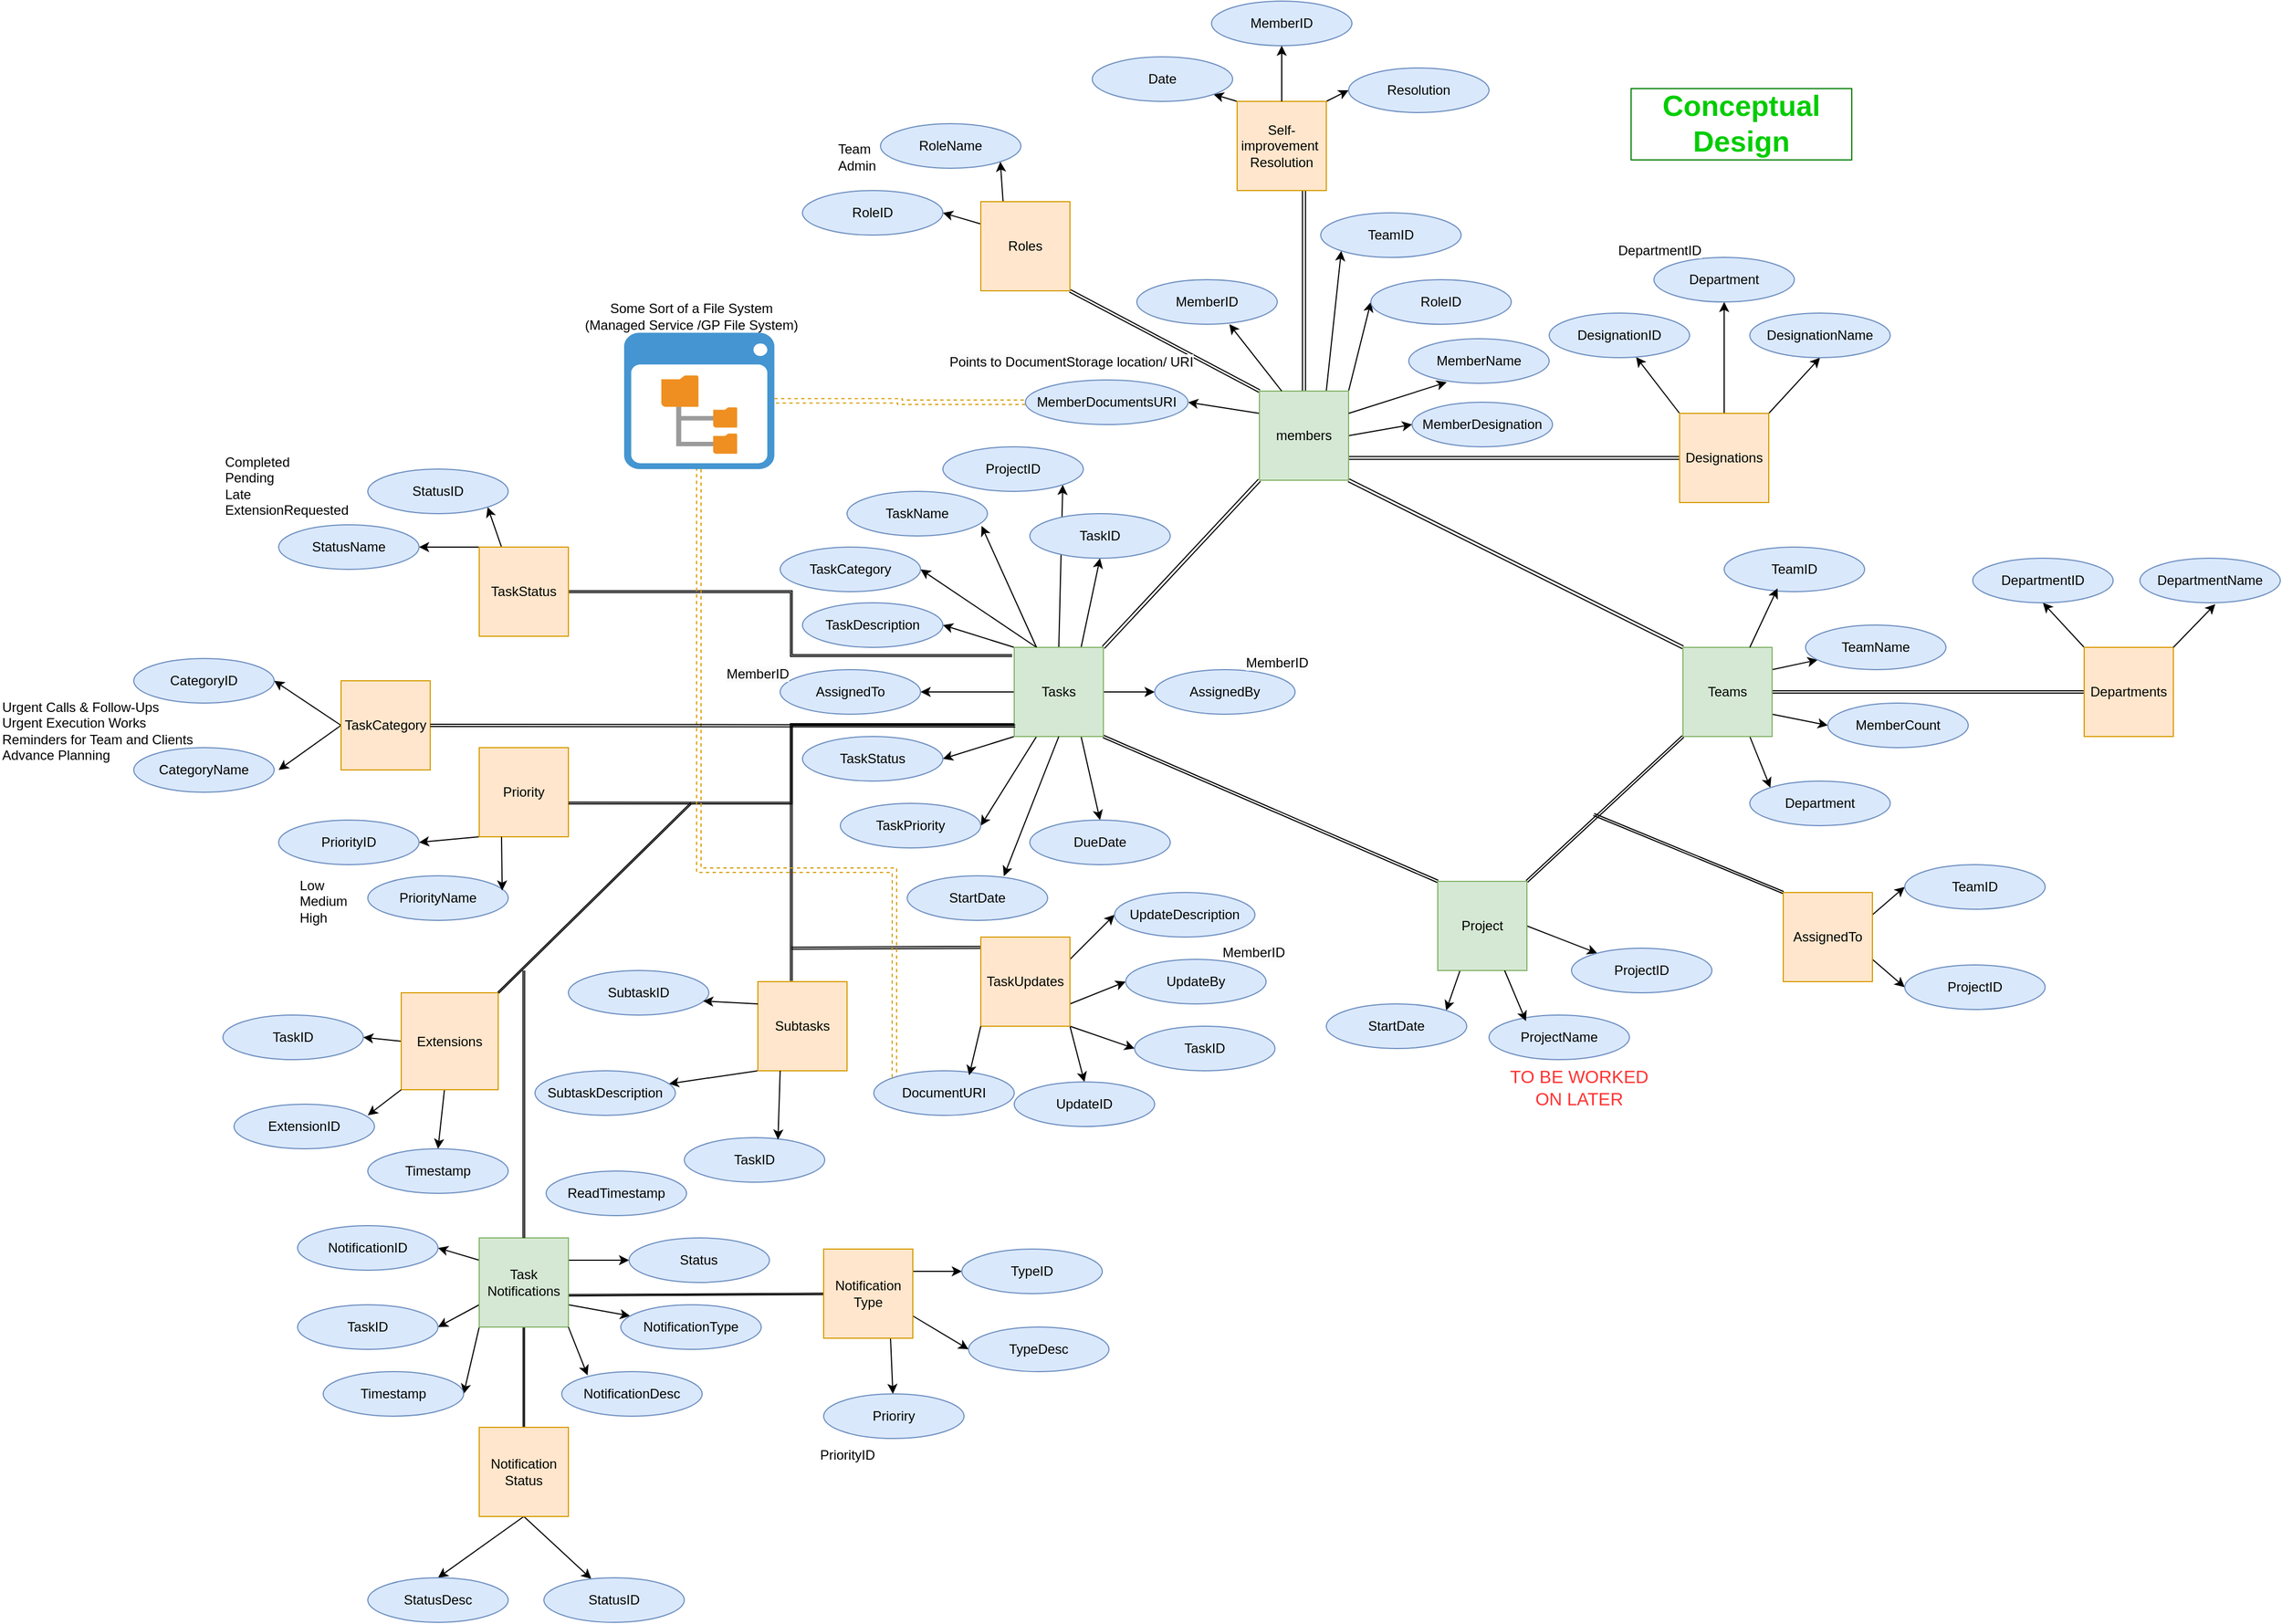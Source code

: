 <mxfile version="24.7.6">
  <diagram name="Page-1" id="o0lK1oO0jUhWUyYiTEdb">
    <mxGraphModel dx="2072" dy="804" grid="1" gridSize="10" guides="1" tooltips="1" connect="1" arrows="1" fold="1" page="1" pageScale="1" pageWidth="827" pageHeight="1169" math="0" shadow="0">
      <root>
        <mxCell id="0" />
        <mxCell id="1" parent="0" />
        <mxCell id="Op0vcqs114MaEeQkp1IP-7" style="rounded=0;orthogonalLoop=1;jettySize=auto;html=1;exitX=0;exitY=0.25;exitDx=0;exitDy=0;entryX=1;entryY=0.5;entryDx=0;entryDy=0;" edge="1" parent="1" source="Op0vcqs114MaEeQkp1IP-1" target="Op0vcqs114MaEeQkp1IP-5">
          <mxGeometry relative="1" as="geometry" />
        </mxCell>
        <mxCell id="Op0vcqs114MaEeQkp1IP-8" style="rounded=0;orthogonalLoop=1;jettySize=auto;html=1;exitX=1;exitY=0.5;exitDx=0;exitDy=0;entryX=0;entryY=0.5;entryDx=0;entryDy=0;" edge="1" parent="1" source="Op0vcqs114MaEeQkp1IP-1" target="Op0vcqs114MaEeQkp1IP-4">
          <mxGeometry relative="1" as="geometry" />
        </mxCell>
        <mxCell id="Op0vcqs114MaEeQkp1IP-16" style="rounded=0;orthogonalLoop=1;jettySize=auto;html=1;exitX=1;exitY=0.75;exitDx=0;exitDy=0;entryX=0;entryY=0.5;entryDx=0;entryDy=0;shape=link;strokeColor=default;width=2.381;edgeStyle=orthogonalEdgeStyle;" edge="1" parent="1" source="Op0vcqs114MaEeQkp1IP-1" target="Op0vcqs114MaEeQkp1IP-11">
          <mxGeometry relative="1" as="geometry">
            <Array as="points" />
          </mxGeometry>
        </mxCell>
        <mxCell id="Op0vcqs114MaEeQkp1IP-21" style="rounded=0;orthogonalLoop=1;jettySize=auto;html=1;exitX=0;exitY=1;exitDx=0;exitDy=0;entryX=1;entryY=0;entryDx=0;entryDy=0;shape=link;width=-2.727;" edge="1" parent="1" source="Op0vcqs114MaEeQkp1IP-1" target="Op0vcqs114MaEeQkp1IP-19">
          <mxGeometry relative="1" as="geometry" />
        </mxCell>
        <mxCell id="Op0vcqs114MaEeQkp1IP-94" style="edgeStyle=orthogonalEdgeStyle;rounded=0;orthogonalLoop=1;jettySize=auto;html=1;exitX=0.5;exitY=0;exitDx=0;exitDy=0;entryX=0.75;entryY=1;entryDx=0;entryDy=0;shape=link;width=2.727;" edge="1" parent="1" source="Op0vcqs114MaEeQkp1IP-1" target="Op0vcqs114MaEeQkp1IP-90">
          <mxGeometry relative="1" as="geometry">
            <Array as="points">
              <mxPoint x="540" y="240" />
            </Array>
          </mxGeometry>
        </mxCell>
        <mxCell id="Op0vcqs114MaEeQkp1IP-129" style="rounded=0;orthogonalLoop=1;jettySize=auto;html=1;exitX=0.75;exitY=0;exitDx=0;exitDy=0;entryX=0;entryY=1;entryDx=0;entryDy=0;" edge="1" parent="1" source="Op0vcqs114MaEeQkp1IP-1" target="Op0vcqs114MaEeQkp1IP-128">
          <mxGeometry relative="1" as="geometry" />
        </mxCell>
        <mxCell id="Op0vcqs114MaEeQkp1IP-138" style="rounded=0;orthogonalLoop=1;jettySize=auto;html=1;exitX=1;exitY=1;exitDx=0;exitDy=0;entryX=0;entryY=0;entryDx=0;entryDy=0;shape=link;width=-2.727;" edge="1" parent="1" source="Op0vcqs114MaEeQkp1IP-1" target="Op0vcqs114MaEeQkp1IP-110">
          <mxGeometry relative="1" as="geometry" />
        </mxCell>
        <mxCell id="Op0vcqs114MaEeQkp1IP-185" style="rounded=0;orthogonalLoop=1;jettySize=auto;html=1;exitX=0;exitY=0;exitDx=0;exitDy=0;entryX=1;entryY=1;entryDx=0;entryDy=0;shape=link;width=2.381;" edge="1" parent="1" source="Op0vcqs114MaEeQkp1IP-1" target="Op0vcqs114MaEeQkp1IP-184">
          <mxGeometry relative="1" as="geometry" />
        </mxCell>
        <mxCell id="Op0vcqs114MaEeQkp1IP-191" style="rounded=0;orthogonalLoop=1;jettySize=auto;html=1;exitX=1;exitY=0;exitDx=0;exitDy=0;entryX=0;entryY=0.5;entryDx=0;entryDy=0;" edge="1" parent="1" source="Op0vcqs114MaEeQkp1IP-1" target="Op0vcqs114MaEeQkp1IP-190">
          <mxGeometry relative="1" as="geometry" />
        </mxCell>
        <mxCell id="Op0vcqs114MaEeQkp1IP-1" value="members" style="whiteSpace=wrap;html=1;aspect=fixed;fillColor=#d5e8d4;strokeColor=#82b366;" vertex="1" parent="1">
          <mxGeometry x="500" y="420" width="80" height="80" as="geometry" />
        </mxCell>
        <mxCell id="Op0vcqs114MaEeQkp1IP-2" value="MemberID" style="ellipse;whiteSpace=wrap;html=1;fillColor=#dae8fc;strokeColor=#6c8ebf;" vertex="1" parent="1">
          <mxGeometry x="390" y="320" width="126" height="40" as="geometry" />
        </mxCell>
        <mxCell id="Op0vcqs114MaEeQkp1IP-3" value="MemberName" style="ellipse;whiteSpace=wrap;html=1;fillColor=#dae8fc;strokeColor=#6c8ebf;" vertex="1" parent="1">
          <mxGeometry x="634" y="373" width="126" height="40" as="geometry" />
        </mxCell>
        <mxCell id="Op0vcqs114MaEeQkp1IP-4" value="MemberDesignation" style="ellipse;whiteSpace=wrap;html=1;fillColor=#dae8fc;strokeColor=#6c8ebf;" vertex="1" parent="1">
          <mxGeometry x="637" y="430" width="126" height="40" as="geometry" />
        </mxCell>
        <mxCell id="Op0vcqs114MaEeQkp1IP-58" style="edgeStyle=orthogonalEdgeStyle;rounded=0;orthogonalLoop=1;jettySize=auto;html=1;exitX=0;exitY=0.5;exitDx=0;exitDy=0;dashed=1;shape=link;fillColor=#ffe6cc;strokeColor=#d79b00;" edge="1" parent="1" source="Op0vcqs114MaEeQkp1IP-5" target="Op0vcqs114MaEeQkp1IP-56">
          <mxGeometry relative="1" as="geometry" />
        </mxCell>
        <mxCell id="Op0vcqs114MaEeQkp1IP-6" style="rounded=0;orthogonalLoop=1;jettySize=auto;html=1;exitX=0.25;exitY=0;exitDx=0;exitDy=0;entryX=0.659;entryY=1;entryDx=0;entryDy=0;entryPerimeter=0;" edge="1" parent="1" source="Op0vcqs114MaEeQkp1IP-1" target="Op0vcqs114MaEeQkp1IP-2">
          <mxGeometry relative="1" as="geometry" />
        </mxCell>
        <mxCell id="Op0vcqs114MaEeQkp1IP-10" style="rounded=0;orthogonalLoop=1;jettySize=auto;html=1;entryX=0.27;entryY=0.975;entryDx=0;entryDy=0;entryPerimeter=0;exitX=1;exitY=0.25;exitDx=0;exitDy=0;" edge="1" parent="1" source="Op0vcqs114MaEeQkp1IP-1" target="Op0vcqs114MaEeQkp1IP-3">
          <mxGeometry relative="1" as="geometry">
            <mxPoint x="580" y="420" as="sourcePoint" />
          </mxGeometry>
        </mxCell>
        <mxCell id="Op0vcqs114MaEeQkp1IP-14" style="rounded=0;orthogonalLoop=1;jettySize=auto;html=1;exitX=0;exitY=0;exitDx=0;exitDy=0;" edge="1" parent="1" source="Op0vcqs114MaEeQkp1IP-11" target="Op0vcqs114MaEeQkp1IP-12">
          <mxGeometry relative="1" as="geometry" />
        </mxCell>
        <mxCell id="Op0vcqs114MaEeQkp1IP-15" style="rounded=0;orthogonalLoop=1;jettySize=auto;html=1;exitX=1;exitY=0;exitDx=0;exitDy=0;entryX=0.5;entryY=1;entryDx=0;entryDy=0;" edge="1" parent="1" source="Op0vcqs114MaEeQkp1IP-11" target="Op0vcqs114MaEeQkp1IP-13">
          <mxGeometry relative="1" as="geometry" />
        </mxCell>
        <mxCell id="Op0vcqs114MaEeQkp1IP-171" style="edgeStyle=orthogonalEdgeStyle;rounded=0;orthogonalLoop=1;jettySize=auto;html=1;exitX=0.5;exitY=0;exitDx=0;exitDy=0;entryX=0.5;entryY=1;entryDx=0;entryDy=0;" edge="1" parent="1" source="Op0vcqs114MaEeQkp1IP-11" target="Op0vcqs114MaEeQkp1IP-172">
          <mxGeometry relative="1" as="geometry">
            <mxPoint x="917" y="340" as="targetPoint" />
          </mxGeometry>
        </mxCell>
        <mxCell id="Op0vcqs114MaEeQkp1IP-11" value="Designations" style="whiteSpace=wrap;html=1;aspect=fixed;fillColor=#ffe6cc;strokeColor=#d79b00;" vertex="1" parent="1">
          <mxGeometry x="877" y="440" width="80" height="80" as="geometry" />
        </mxCell>
        <mxCell id="Op0vcqs114MaEeQkp1IP-12" value="DesignationID" style="ellipse;whiteSpace=wrap;html=1;fillColor=#dae8fc;strokeColor=#6c8ebf;" vertex="1" parent="1">
          <mxGeometry x="760" y="350" width="126" height="40" as="geometry" />
        </mxCell>
        <mxCell id="Op0vcqs114MaEeQkp1IP-13" value="DesignationName" style="ellipse;whiteSpace=wrap;html=1;fillColor=#dae8fc;strokeColor=#6c8ebf;" vertex="1" parent="1">
          <mxGeometry x="940" y="350" width="126" height="40" as="geometry" />
        </mxCell>
        <mxCell id="Op0vcqs114MaEeQkp1IP-44" style="edgeStyle=orthogonalEdgeStyle;rounded=0;orthogonalLoop=1;jettySize=auto;html=1;exitX=-0.023;exitY=0.092;exitDx=0;exitDy=0;entryX=1;entryY=0.5;entryDx=0;entryDy=0;shape=link;width=-1.429;exitPerimeter=0;" edge="1" parent="1" source="Op0vcqs114MaEeQkp1IP-19" target="Op0vcqs114MaEeQkp1IP-31">
          <mxGeometry relative="1" as="geometry" />
        </mxCell>
        <mxCell id="Op0vcqs114MaEeQkp1IP-46" style="rounded=0;orthogonalLoop=1;jettySize=auto;html=1;exitX=0.75;exitY=0;exitDx=0;exitDy=0;entryX=0.5;entryY=1;entryDx=0;entryDy=0;" edge="1" parent="1" source="Op0vcqs114MaEeQkp1IP-19" target="Op0vcqs114MaEeQkp1IP-29">
          <mxGeometry relative="1" as="geometry" />
        </mxCell>
        <mxCell id="Op0vcqs114MaEeQkp1IP-48" style="rounded=0;orthogonalLoop=1;jettySize=auto;html=1;exitX=0;exitY=0;exitDx=0;exitDy=0;entryX=1;entryY=0.5;entryDx=0;entryDy=0;" edge="1" parent="1" source="Op0vcqs114MaEeQkp1IP-19" target="Op0vcqs114MaEeQkp1IP-23">
          <mxGeometry relative="1" as="geometry" />
        </mxCell>
        <mxCell id="Op0vcqs114MaEeQkp1IP-49" style="rounded=0;orthogonalLoop=1;jettySize=auto;html=1;exitX=0;exitY=0.5;exitDx=0;exitDy=0;entryX=1;entryY=0.5;entryDx=0;entryDy=0;" edge="1" parent="1" source="Op0vcqs114MaEeQkp1IP-19" target="Op0vcqs114MaEeQkp1IP-26">
          <mxGeometry relative="1" as="geometry" />
        </mxCell>
        <mxCell id="Op0vcqs114MaEeQkp1IP-50" style="rounded=0;orthogonalLoop=1;jettySize=auto;html=1;exitX=0;exitY=1;exitDx=0;exitDy=0;entryX=1;entryY=0.5;entryDx=0;entryDy=0;" edge="1" parent="1" source="Op0vcqs114MaEeQkp1IP-19" target="Op0vcqs114MaEeQkp1IP-22">
          <mxGeometry relative="1" as="geometry" />
        </mxCell>
        <mxCell id="Op0vcqs114MaEeQkp1IP-51" style="rounded=0;orthogonalLoop=1;jettySize=auto;html=1;exitX=0.25;exitY=1;exitDx=0;exitDy=0;entryX=1;entryY=0.5;entryDx=0;entryDy=0;" edge="1" parent="1" source="Op0vcqs114MaEeQkp1IP-19" target="Op0vcqs114MaEeQkp1IP-24">
          <mxGeometry relative="1" as="geometry" />
        </mxCell>
        <mxCell id="Op0vcqs114MaEeQkp1IP-53" style="rounded=0;orthogonalLoop=1;jettySize=auto;html=1;exitX=0.75;exitY=1;exitDx=0;exitDy=0;entryX=0.5;entryY=0;entryDx=0;entryDy=0;" edge="1" parent="1" source="Op0vcqs114MaEeQkp1IP-19" target="Op0vcqs114MaEeQkp1IP-28">
          <mxGeometry relative="1" as="geometry" />
        </mxCell>
        <mxCell id="Op0vcqs114MaEeQkp1IP-55" style="rounded=0;orthogonalLoop=1;jettySize=auto;html=1;exitX=0.5;exitY=0;exitDx=0;exitDy=0;entryX=1;entryY=1;entryDx=0;entryDy=0;" edge="1" parent="1" source="Op0vcqs114MaEeQkp1IP-19" target="Op0vcqs114MaEeQkp1IP-54">
          <mxGeometry relative="1" as="geometry" />
        </mxCell>
        <mxCell id="Op0vcqs114MaEeQkp1IP-64" style="edgeStyle=orthogonalEdgeStyle;rounded=0;orthogonalLoop=1;jettySize=auto;html=1;exitX=-0.005;exitY=0.868;exitDx=0;exitDy=0;shape=link;width=-1.489;exitPerimeter=0;entryX=0.373;entryY=-0.007;entryDx=0;entryDy=0;entryPerimeter=0;" edge="1" parent="1" source="Op0vcqs114MaEeQkp1IP-19" target="Op0vcqs114MaEeQkp1IP-59">
          <mxGeometry relative="1" as="geometry">
            <Array as="points">
              <mxPoint x="80" y="719" />
              <mxPoint x="80" y="949" />
            </Array>
          </mxGeometry>
        </mxCell>
        <mxCell id="Op0vcqs114MaEeQkp1IP-116" style="rounded=0;orthogonalLoop=1;jettySize=auto;html=1;exitX=1;exitY=1;exitDx=0;exitDy=0;entryX=0;entryY=0;entryDx=0;entryDy=0;shape=link;width=-2.143;" edge="1" parent="1" source="Op0vcqs114MaEeQkp1IP-19" target="Op0vcqs114MaEeQkp1IP-115">
          <mxGeometry relative="1" as="geometry" />
        </mxCell>
        <mxCell id="Op0vcqs114MaEeQkp1IP-143" style="rounded=0;orthogonalLoop=1;jettySize=auto;html=1;exitX=1;exitY=0.5;exitDx=0;exitDy=0;entryX=0;entryY=0.5;entryDx=0;entryDy=0;" edge="1" parent="1" source="Op0vcqs114MaEeQkp1IP-19" target="Op0vcqs114MaEeQkp1IP-141">
          <mxGeometry relative="1" as="geometry" />
        </mxCell>
        <mxCell id="Op0vcqs114MaEeQkp1IP-180" style="rounded=0;orthogonalLoop=1;jettySize=auto;html=1;exitX=0.25;exitY=0;exitDx=0;exitDy=0;entryX=1;entryY=0.5;entryDx=0;entryDy=0;" edge="1" parent="1" source="Op0vcqs114MaEeQkp1IP-19" target="Op0vcqs114MaEeQkp1IP-160">
          <mxGeometry relative="1" as="geometry" />
        </mxCell>
        <mxCell id="Op0vcqs114MaEeQkp1IP-19" value="Tasks" style="whiteSpace=wrap;html=1;aspect=fixed;fillColor=#d5e8d4;strokeColor=#82b366;" vertex="1" parent="1">
          <mxGeometry x="280" y="650" width="80" height="80" as="geometry" />
        </mxCell>
        <mxCell id="Op0vcqs114MaEeQkp1IP-20" value="TaskName" style="ellipse;whiteSpace=wrap;html=1;fillColor=#dae8fc;strokeColor=#6c8ebf;" vertex="1" parent="1">
          <mxGeometry x="130" y="510" width="126" height="40" as="geometry" />
        </mxCell>
        <mxCell id="Op0vcqs114MaEeQkp1IP-22" value="TaskStatus" style="ellipse;whiteSpace=wrap;html=1;fillColor=#dae8fc;strokeColor=#6c8ebf;" vertex="1" parent="1">
          <mxGeometry x="90" y="730" width="126" height="40" as="geometry" />
        </mxCell>
        <mxCell id="Op0vcqs114MaEeQkp1IP-23" value="TaskDescription" style="ellipse;whiteSpace=wrap;html=1;fillColor=#dae8fc;strokeColor=#6c8ebf;" vertex="1" parent="1">
          <mxGeometry x="90" y="610" width="126" height="40" as="geometry" />
        </mxCell>
        <mxCell id="Op0vcqs114MaEeQkp1IP-24" value="TaskPriority" style="ellipse;whiteSpace=wrap;html=1;fillColor=#dae8fc;strokeColor=#6c8ebf;" vertex="1" parent="1">
          <mxGeometry x="124" y="790" width="126" height="40" as="geometry" />
        </mxCell>
        <mxCell id="Op0vcqs114MaEeQkp1IP-27" value="StartDate" style="ellipse;whiteSpace=wrap;html=1;fillColor=#dae8fc;strokeColor=#6c8ebf;" vertex="1" parent="1">
          <mxGeometry x="184" y="855" width="126" height="40" as="geometry" />
        </mxCell>
        <mxCell id="Op0vcqs114MaEeQkp1IP-28" value="DueDate" style="ellipse;whiteSpace=wrap;html=1;fillColor=#dae8fc;strokeColor=#6c8ebf;" vertex="1" parent="1">
          <mxGeometry x="294" y="805" width="126" height="40" as="geometry" />
        </mxCell>
        <mxCell id="Op0vcqs114MaEeQkp1IP-29" value="TaskID" style="ellipse;whiteSpace=wrap;html=1;fillColor=#dae8fc;strokeColor=#6c8ebf;" vertex="1" parent="1">
          <mxGeometry x="294" y="530" width="126" height="40" as="geometry" />
        </mxCell>
        <mxCell id="Op0vcqs114MaEeQkp1IP-40" style="rounded=0;orthogonalLoop=1;jettySize=auto;html=1;exitX=0.25;exitY=0;exitDx=0;exitDy=0;entryX=1;entryY=1;entryDx=0;entryDy=0;" edge="1" parent="1" source="Op0vcqs114MaEeQkp1IP-31" target="Op0vcqs114MaEeQkp1IP-35">
          <mxGeometry relative="1" as="geometry" />
        </mxCell>
        <mxCell id="Op0vcqs114MaEeQkp1IP-41" style="rounded=0;orthogonalLoop=1;jettySize=auto;html=1;exitX=0;exitY=0;exitDx=0;exitDy=0;" edge="1" parent="1" source="Op0vcqs114MaEeQkp1IP-31" target="Op0vcqs114MaEeQkp1IP-34">
          <mxGeometry relative="1" as="geometry" />
        </mxCell>
        <mxCell id="Op0vcqs114MaEeQkp1IP-31" value="TaskStatus" style="whiteSpace=wrap;html=1;aspect=fixed;fillColor=#ffe6cc;strokeColor=#d79b00;" vertex="1" parent="1">
          <mxGeometry x="-200" y="560" width="80" height="80" as="geometry" />
        </mxCell>
        <mxCell id="Op0vcqs114MaEeQkp1IP-42" style="rounded=0;orthogonalLoop=1;jettySize=auto;html=1;exitX=0;exitY=1;exitDx=0;exitDy=0;entryX=1;entryY=0.5;entryDx=0;entryDy=0;" edge="1" parent="1" source="Op0vcqs114MaEeQkp1IP-32" target="Op0vcqs114MaEeQkp1IP-38">
          <mxGeometry relative="1" as="geometry" />
        </mxCell>
        <mxCell id="Op0vcqs114MaEeQkp1IP-32" value="Priority" style="whiteSpace=wrap;html=1;aspect=fixed;fillColor=#ffe6cc;strokeColor=#d79b00;" vertex="1" parent="1">
          <mxGeometry x="-200" y="740" width="80" height="80" as="geometry" />
        </mxCell>
        <mxCell id="Op0vcqs114MaEeQkp1IP-34" value="StatusName" style="ellipse;whiteSpace=wrap;html=1;fillColor=#dae8fc;strokeColor=#6c8ebf;" vertex="1" parent="1">
          <mxGeometry x="-380" y="540" width="126" height="40" as="geometry" />
        </mxCell>
        <mxCell id="Op0vcqs114MaEeQkp1IP-35" value="StatusID" style="ellipse;whiteSpace=wrap;html=1;fillColor=#dae8fc;strokeColor=#6c8ebf;" vertex="1" parent="1">
          <mxGeometry x="-300" y="490" width="126" height="40" as="geometry" />
        </mxCell>
        <mxCell id="Op0vcqs114MaEeQkp1IP-38" value="PriorityID" style="ellipse;whiteSpace=wrap;html=1;fillColor=#dae8fc;strokeColor=#6c8ebf;" vertex="1" parent="1">
          <mxGeometry x="-380" y="805" width="126" height="40" as="geometry" />
        </mxCell>
        <mxCell id="Op0vcqs114MaEeQkp1IP-39" value="PriorityName" style="ellipse;whiteSpace=wrap;html=1;fillColor=#dae8fc;strokeColor=#6c8ebf;" vertex="1" parent="1">
          <mxGeometry x="-300" y="855" width="126" height="40" as="geometry" />
        </mxCell>
        <mxCell id="Op0vcqs114MaEeQkp1IP-43" style="rounded=0;orthogonalLoop=1;jettySize=auto;html=1;exitX=0.25;exitY=1;exitDx=0;exitDy=0;entryX=0.957;entryY=0.331;entryDx=0;entryDy=0;entryPerimeter=0;" edge="1" parent="1" source="Op0vcqs114MaEeQkp1IP-32" target="Op0vcqs114MaEeQkp1IP-39">
          <mxGeometry relative="1" as="geometry" />
        </mxCell>
        <mxCell id="Op0vcqs114MaEeQkp1IP-45" style="edgeStyle=orthogonalEdgeStyle;rounded=0;orthogonalLoop=1;jettySize=auto;html=1;exitX=0.001;exitY=0.866;exitDx=0;exitDy=0;entryX=1.001;entryY=0.622;entryDx=0;entryDy=0;entryPerimeter=0;shape=link;width=-1.429;exitPerimeter=0;" edge="1" parent="1" source="Op0vcqs114MaEeQkp1IP-19" target="Op0vcqs114MaEeQkp1IP-32">
          <mxGeometry relative="1" as="geometry" />
        </mxCell>
        <mxCell id="Op0vcqs114MaEeQkp1IP-47" style="rounded=0;orthogonalLoop=1;jettySize=auto;html=1;exitX=0.25;exitY=0;exitDx=0;exitDy=0;entryX=0.958;entryY=0.775;entryDx=0;entryDy=0;entryPerimeter=0;" edge="1" parent="1" source="Op0vcqs114MaEeQkp1IP-19" target="Op0vcqs114MaEeQkp1IP-20">
          <mxGeometry relative="1" as="geometry" />
        </mxCell>
        <mxCell id="Op0vcqs114MaEeQkp1IP-52" style="rounded=0;orthogonalLoop=1;jettySize=auto;html=1;exitX=0.5;exitY=1;exitDx=0;exitDy=0;entryX=0.688;entryY=0.008;entryDx=0;entryDy=0;entryPerimeter=0;" edge="1" parent="1" source="Op0vcqs114MaEeQkp1IP-19" target="Op0vcqs114MaEeQkp1IP-27">
          <mxGeometry relative="1" as="geometry" />
        </mxCell>
        <mxCell id="Op0vcqs114MaEeQkp1IP-54" value="ProjectID" style="ellipse;whiteSpace=wrap;html=1;fillColor=#dae8fc;strokeColor=#6c8ebf;" vertex="1" parent="1">
          <mxGeometry x="216" y="470" width="126" height="40" as="geometry" />
        </mxCell>
        <mxCell id="Op0vcqs114MaEeQkp1IP-56" value="" style="shadow=0;dashed=0;html=1;strokeColor=none;fillColor=#4495D1;labelPosition=center;verticalLabelPosition=bottom;verticalAlign=top;align=center;outlineConnect=0;shape=mxgraph.veeam.2d.file_system_browser;" vertex="1" parent="1">
          <mxGeometry x="-70" y="367.6" width="134.8" height="122.4" as="geometry" />
        </mxCell>
        <mxCell id="Op0vcqs114MaEeQkp1IP-67" style="rounded=0;orthogonalLoop=1;jettySize=auto;html=1;exitX=0;exitY=1;exitDx=0;exitDy=0;" edge="1" parent="1" source="Op0vcqs114MaEeQkp1IP-59" target="Op0vcqs114MaEeQkp1IP-61">
          <mxGeometry relative="1" as="geometry" />
        </mxCell>
        <mxCell id="Op0vcqs114MaEeQkp1IP-59" value="Subtasks" style="whiteSpace=wrap;html=1;aspect=fixed;fillColor=#ffe6cc;strokeColor=#d79b00;" vertex="1" parent="1">
          <mxGeometry x="50.0" y="950" width="80" height="80" as="geometry" />
        </mxCell>
        <mxCell id="Op0vcqs114MaEeQkp1IP-60" value="SubtaskID" style="ellipse;whiteSpace=wrap;html=1;fillColor=#dae8fc;strokeColor=#6c8ebf;" vertex="1" parent="1">
          <mxGeometry x="-120" y="940" width="126" height="40" as="geometry" />
        </mxCell>
        <mxCell id="Op0vcqs114MaEeQkp1IP-61" value="SubtaskDescription" style="ellipse;whiteSpace=wrap;html=1;fillColor=#dae8fc;strokeColor=#6c8ebf;" vertex="1" parent="1">
          <mxGeometry x="-150" y="1030" width="126" height="40" as="geometry" />
        </mxCell>
        <mxCell id="Op0vcqs114MaEeQkp1IP-62" value="TaskID" style="ellipse;whiteSpace=wrap;html=1;fillColor=#dae8fc;strokeColor=#6c8ebf;" vertex="1" parent="1">
          <mxGeometry x="-16.0" y="1090" width="126" height="40" as="geometry" />
        </mxCell>
        <mxCell id="Op0vcqs114MaEeQkp1IP-65" style="rounded=0;orthogonalLoop=1;jettySize=auto;html=1;exitX=0;exitY=0.25;exitDx=0;exitDy=0;entryX=0.96;entryY=0.686;entryDx=0;entryDy=0;entryPerimeter=0;" edge="1" parent="1" source="Op0vcqs114MaEeQkp1IP-59" target="Op0vcqs114MaEeQkp1IP-60">
          <mxGeometry relative="1" as="geometry" />
        </mxCell>
        <mxCell id="Op0vcqs114MaEeQkp1IP-68" style="rounded=0;orthogonalLoop=1;jettySize=auto;html=1;exitX=0.25;exitY=1;exitDx=0;exitDy=0;entryX=0.667;entryY=0.043;entryDx=0;entryDy=0;entryPerimeter=0;" edge="1" parent="1" source="Op0vcqs114MaEeQkp1IP-59" target="Op0vcqs114MaEeQkp1IP-62">
          <mxGeometry relative="1" as="geometry" />
        </mxCell>
        <mxCell id="Op0vcqs114MaEeQkp1IP-81" style="rounded=0;orthogonalLoop=1;jettySize=auto;html=1;exitX=1;exitY=0.25;exitDx=0;exitDy=0;entryX=0;entryY=0.5;entryDx=0;entryDy=0;" edge="1" parent="1" source="Op0vcqs114MaEeQkp1IP-70" target="Op0vcqs114MaEeQkp1IP-76">
          <mxGeometry relative="1" as="geometry" />
        </mxCell>
        <mxCell id="Op0vcqs114MaEeQkp1IP-82" style="rounded=0;orthogonalLoop=1;jettySize=auto;html=1;exitX=1;exitY=0.75;exitDx=0;exitDy=0;entryX=0;entryY=0.5;entryDx=0;entryDy=0;" edge="1" parent="1" source="Op0vcqs114MaEeQkp1IP-70" target="Op0vcqs114MaEeQkp1IP-71">
          <mxGeometry relative="1" as="geometry" />
        </mxCell>
        <mxCell id="Op0vcqs114MaEeQkp1IP-83" style="rounded=0;orthogonalLoop=1;jettySize=auto;html=1;exitX=1;exitY=1;exitDx=0;exitDy=0;entryX=0;entryY=0.5;entryDx=0;entryDy=0;" edge="1" parent="1" source="Op0vcqs114MaEeQkp1IP-70" target="Op0vcqs114MaEeQkp1IP-75">
          <mxGeometry relative="1" as="geometry" />
        </mxCell>
        <mxCell id="Op0vcqs114MaEeQkp1IP-84" style="rounded=0;orthogonalLoop=1;jettySize=auto;html=1;exitX=1;exitY=1;exitDx=0;exitDy=0;entryX=0.5;entryY=0;entryDx=0;entryDy=0;" edge="1" parent="1" source="Op0vcqs114MaEeQkp1IP-70" target="Op0vcqs114MaEeQkp1IP-72">
          <mxGeometry relative="1" as="geometry" />
        </mxCell>
        <mxCell id="Op0vcqs114MaEeQkp1IP-70" value="TaskUpdates" style="whiteSpace=wrap;html=1;aspect=fixed;fillColor=#ffe6cc;strokeColor=#d79b00;" vertex="1" parent="1">
          <mxGeometry x="250.0" y="910" width="80" height="80" as="geometry" />
        </mxCell>
        <mxCell id="Op0vcqs114MaEeQkp1IP-72" value="UpdateID" style="ellipse;whiteSpace=wrap;html=1;fillColor=#dae8fc;strokeColor=#6c8ebf;" vertex="1" parent="1">
          <mxGeometry x="280" y="1040" width="126" height="40" as="geometry" />
        </mxCell>
        <mxCell id="Op0vcqs114MaEeQkp1IP-75" value="TaskID" style="ellipse;whiteSpace=wrap;html=1;fillColor=#dae8fc;strokeColor=#6c8ebf;" vertex="1" parent="1">
          <mxGeometry x="388" y="990" width="126" height="40" as="geometry" />
        </mxCell>
        <mxCell id="Op0vcqs114MaEeQkp1IP-76" value="UpdateDescription" style="ellipse;whiteSpace=wrap;html=1;fillColor=#dae8fc;strokeColor=#6c8ebf;" vertex="1" parent="1">
          <mxGeometry x="370" y="870" width="126" height="40" as="geometry" />
        </mxCell>
        <mxCell id="Op0vcqs114MaEeQkp1IP-78" value="" style="group" vertex="1" connectable="0" parent="1">
          <mxGeometry x="380" y="910" width="175" height="60" as="geometry" />
        </mxCell>
        <mxCell id="Op0vcqs114MaEeQkp1IP-71" value="UpdateBy" style="ellipse;whiteSpace=wrap;html=1;fillColor=#dae8fc;strokeColor=#6c8ebf;" vertex="1" parent="Op0vcqs114MaEeQkp1IP-78">
          <mxGeometry y="20" width="126" height="40" as="geometry" />
        </mxCell>
        <mxCell id="Op0vcqs114MaEeQkp1IP-77" value="&lt;span style=&quot;color: rgb(0, 0, 0); font-family: Helvetica; font-size: 12px; font-style: normal; font-variant-ligatures: normal; font-variant-caps: normal; font-weight: 400; letter-spacing: normal; orphans: 2; text-align: center; text-indent: 0px; text-transform: none; widows: 2; word-spacing: 0px; -webkit-text-stroke-width: 0px; white-space: normal; background-color: rgb(251, 251, 251); text-decoration-thickness: initial; text-decoration-style: initial; text-decoration-color: initial; display: inline !important; float: none;&quot;&gt;MemberID&lt;/span&gt;" style="text;whiteSpace=wrap;html=1;" vertex="1" parent="Op0vcqs114MaEeQkp1IP-78">
          <mxGeometry x="85" width="90" height="40" as="geometry" />
        </mxCell>
        <mxCell id="Op0vcqs114MaEeQkp1IP-80" value="" style="endArrow=none;html=1;rounded=0;shape=link;entryX=-0.005;entryY=0.116;entryDx=0;entryDy=0;entryPerimeter=0;width=-1.707;" edge="1" parent="1" target="Op0vcqs114MaEeQkp1IP-70">
          <mxGeometry width="50" height="50" relative="1" as="geometry">
            <mxPoint x="80" y="920" as="sourcePoint" />
            <mxPoint x="230" y="800" as="targetPoint" />
          </mxGeometry>
        </mxCell>
        <mxCell id="Op0vcqs114MaEeQkp1IP-87" style="edgeStyle=orthogonalEdgeStyle;rounded=0;orthogonalLoop=1;jettySize=auto;html=1;exitX=0;exitY=0;exitDx=0;exitDy=0;dashed=1;shape=link;fillColor=#ffe6cc;strokeColor=#d79b00;" edge="1" parent="1" source="Op0vcqs114MaEeQkp1IP-85" target="Op0vcqs114MaEeQkp1IP-56">
          <mxGeometry relative="1" as="geometry">
            <Array as="points">
              <mxPoint x="173" y="850" />
              <mxPoint x="-3" y="850" />
            </Array>
          </mxGeometry>
        </mxCell>
        <mxCell id="Op0vcqs114MaEeQkp1IP-85" value="DocumentURI" style="ellipse;whiteSpace=wrap;html=1;fillColor=#dae8fc;strokeColor=#6c8ebf;" vertex="1" parent="1">
          <mxGeometry x="154" y="1030" width="126" height="40" as="geometry" />
        </mxCell>
        <mxCell id="Op0vcqs114MaEeQkp1IP-86" style="rounded=0;orthogonalLoop=1;jettySize=auto;html=1;exitX=0;exitY=1;exitDx=0;exitDy=0;entryX=0.679;entryY=0.101;entryDx=0;entryDy=0;entryPerimeter=0;" edge="1" parent="1" source="Op0vcqs114MaEeQkp1IP-70" target="Op0vcqs114MaEeQkp1IP-85">
          <mxGeometry relative="1" as="geometry" />
        </mxCell>
        <mxCell id="Op0vcqs114MaEeQkp1IP-88" value="" style="group" vertex="1" connectable="0" parent="1">
          <mxGeometry x="250" y="380" width="230" height="70" as="geometry" />
        </mxCell>
        <mxCell id="Op0vcqs114MaEeQkp1IP-5" value="MemberDocumentsURI" style="ellipse;whiteSpace=wrap;html=1;fillColor=#dae8fc;strokeColor=#6c8ebf;" vertex="1" parent="Op0vcqs114MaEeQkp1IP-88">
          <mxGeometry x="40" y="30" width="146" height="40" as="geometry" />
        </mxCell>
        <mxCell id="Op0vcqs114MaEeQkp1IP-18" value="&lt;span style=&quot;color: rgb(0, 0, 0); font-family: Helvetica; font-size: 12px; font-style: normal; font-variant-ligatures: normal; font-variant-caps: normal; font-weight: 400; letter-spacing: normal; orphans: 2; text-align: center; text-indent: 0px; text-transform: none; widows: 2; word-spacing: 0px; -webkit-text-stroke-width: 0px; white-space: normal; background-color: rgb(251, 251, 251); text-decoration-thickness: initial; text-decoration-style: initial; text-decoration-color: initial; display: inline !important; float: none;&quot;&gt;Points to DocumentStorage location/ URI&lt;/span&gt;" style="text;whiteSpace=wrap;html=1;" vertex="1" parent="Op0vcqs114MaEeQkp1IP-88">
          <mxGeometry x="-30" width="230" height="40" as="geometry" />
        </mxCell>
        <mxCell id="Op0vcqs114MaEeQkp1IP-89" value="" style="group" vertex="1" connectable="0" parent="1">
          <mxGeometry x="20" y="660" width="176" height="50" as="geometry" />
        </mxCell>
        <mxCell id="Op0vcqs114MaEeQkp1IP-26" value="AssignedTo" style="ellipse;whiteSpace=wrap;html=1;fillColor=#dae8fc;strokeColor=#6c8ebf;" vertex="1" parent="Op0vcqs114MaEeQkp1IP-89">
          <mxGeometry x="50" y="10" width="126" height="40" as="geometry" />
        </mxCell>
        <mxCell id="Op0vcqs114MaEeQkp1IP-30" value="&lt;span style=&quot;color: rgb(0, 0, 0); font-family: Helvetica; font-size: 12px; font-style: normal; font-variant-ligatures: normal; font-variant-caps: normal; font-weight: 400; letter-spacing: normal; orphans: 2; text-align: center; text-indent: 0px; text-transform: none; widows: 2; word-spacing: 0px; -webkit-text-stroke-width: 0px; white-space: normal; background-color: rgb(251, 251, 251); text-decoration-thickness: initial; text-decoration-style: initial; text-decoration-color: initial; display: inline !important; float: none;&quot;&gt;MemberID&lt;/span&gt;" style="text;whiteSpace=wrap;html=1;" vertex="1" parent="Op0vcqs114MaEeQkp1IP-89">
          <mxGeometry width="90" height="40" as="geometry" />
        </mxCell>
        <mxCell id="Op0vcqs114MaEeQkp1IP-95" style="rounded=0;orthogonalLoop=1;jettySize=auto;html=1;exitX=0;exitY=0;exitDx=0;exitDy=0;" edge="1" parent="1" source="Op0vcqs114MaEeQkp1IP-90" target="Op0vcqs114MaEeQkp1IP-92">
          <mxGeometry relative="1" as="geometry" />
        </mxCell>
        <mxCell id="Op0vcqs114MaEeQkp1IP-97" style="rounded=0;orthogonalLoop=1;jettySize=auto;html=1;exitX=1;exitY=0;exitDx=0;exitDy=0;entryX=0;entryY=0.5;entryDx=0;entryDy=0;" edge="1" parent="1" source="Op0vcqs114MaEeQkp1IP-90" target="Op0vcqs114MaEeQkp1IP-93">
          <mxGeometry relative="1" as="geometry" />
        </mxCell>
        <mxCell id="Op0vcqs114MaEeQkp1IP-90" value="Self-improvement&amp;nbsp; Resolution" style="whiteSpace=wrap;html=1;aspect=fixed;fillColor=#ffe6cc;strokeColor=#d79b00;" vertex="1" parent="1">
          <mxGeometry x="480" y="160" width="80" height="80" as="geometry" />
        </mxCell>
        <mxCell id="Op0vcqs114MaEeQkp1IP-91" value="MemberID" style="ellipse;whiteSpace=wrap;html=1;fillColor=#dae8fc;strokeColor=#6c8ebf;" vertex="1" parent="1">
          <mxGeometry x="457" y="70" width="126" height="40" as="geometry" />
        </mxCell>
        <mxCell id="Op0vcqs114MaEeQkp1IP-92" value="Date" style="ellipse;whiteSpace=wrap;html=1;fillColor=#dae8fc;strokeColor=#6c8ebf;" vertex="1" parent="1">
          <mxGeometry x="350" y="120" width="126" height="40" as="geometry" />
        </mxCell>
        <mxCell id="Op0vcqs114MaEeQkp1IP-93" value="Resolution" style="ellipse;whiteSpace=wrap;html=1;fillColor=#dae8fc;strokeColor=#6c8ebf;" vertex="1" parent="1">
          <mxGeometry x="580" y="130" width="126" height="40" as="geometry" />
        </mxCell>
        <mxCell id="Op0vcqs114MaEeQkp1IP-96" style="rounded=0;orthogonalLoop=1;jettySize=auto;html=1;exitX=0.5;exitY=0;exitDx=0;exitDy=0;entryX=0.5;entryY=1;entryDx=0;entryDy=0;" edge="1" parent="1" source="Op0vcqs114MaEeQkp1IP-90" target="Op0vcqs114MaEeQkp1IP-91">
          <mxGeometry relative="1" as="geometry" />
        </mxCell>
        <mxCell id="Op0vcqs114MaEeQkp1IP-103" style="rounded=0;orthogonalLoop=1;jettySize=auto;html=1;exitX=0;exitY=0.5;exitDx=0;exitDy=0;entryX=1;entryY=0.5;entryDx=0;entryDy=0;" edge="1" parent="1" source="Op0vcqs114MaEeQkp1IP-99" target="Op0vcqs114MaEeQkp1IP-100">
          <mxGeometry relative="1" as="geometry" />
        </mxCell>
        <mxCell id="Op0vcqs114MaEeQkp1IP-105" style="rounded=0;orthogonalLoop=1;jettySize=auto;html=1;entryX=0.5;entryY=0;entryDx=0;entryDy=0;" edge="1" parent="1" source="Op0vcqs114MaEeQkp1IP-99" target="Op0vcqs114MaEeQkp1IP-102">
          <mxGeometry relative="1" as="geometry" />
        </mxCell>
        <mxCell id="Op0vcqs114MaEeQkp1IP-99" value="Extensions" style="whiteSpace=wrap;html=1;aspect=fixed;fillColor=#ffe6cc;strokeColor=#d79b00;" vertex="1" parent="1">
          <mxGeometry x="-270" y="960" width="87" height="87" as="geometry" />
        </mxCell>
        <mxCell id="Op0vcqs114MaEeQkp1IP-100" value="TaskID" style="ellipse;whiteSpace=wrap;html=1;fillColor=#dae8fc;strokeColor=#6c8ebf;" vertex="1" parent="1">
          <mxGeometry x="-430" y="980" width="126" height="40" as="geometry" />
        </mxCell>
        <mxCell id="Op0vcqs114MaEeQkp1IP-101" value="ExtensionID" style="ellipse;whiteSpace=wrap;html=1;fillColor=#dae8fc;strokeColor=#6c8ebf;" vertex="1" parent="1">
          <mxGeometry x="-420" y="1060" width="126" height="40" as="geometry" />
        </mxCell>
        <mxCell id="Op0vcqs114MaEeQkp1IP-102" value="Timestamp" style="ellipse;whiteSpace=wrap;html=1;fillColor=#dae8fc;strokeColor=#6c8ebf;" vertex="1" parent="1">
          <mxGeometry x="-300" y="1100" width="126" height="40" as="geometry" />
        </mxCell>
        <mxCell id="Op0vcqs114MaEeQkp1IP-104" style="rounded=0;orthogonalLoop=1;jettySize=auto;html=1;exitX=0;exitY=1;exitDx=0;exitDy=0;entryX=0.952;entryY=0.25;entryDx=0;entryDy=0;entryPerimeter=0;" edge="1" parent="1" source="Op0vcqs114MaEeQkp1IP-99" target="Op0vcqs114MaEeQkp1IP-101">
          <mxGeometry relative="1" as="geometry" />
        </mxCell>
        <mxCell id="Op0vcqs114MaEeQkp1IP-106" value="" style="endArrow=none;html=1;rounded=0;exitX=1;exitY=0;exitDx=0;exitDy=0;shape=link;width=-1.25;" edge="1" parent="1" source="Op0vcqs114MaEeQkp1IP-99">
          <mxGeometry width="50" height="50" relative="1" as="geometry">
            <mxPoint x="-240" y="1010" as="sourcePoint" />
            <mxPoint x="-10" y="790" as="targetPoint" />
          </mxGeometry>
        </mxCell>
        <mxCell id="Op0vcqs114MaEeQkp1IP-107" value="Some Sort of a File System&lt;div&gt;(Managed Service /GP File System)&lt;/div&gt;" style="text;html=1;align=center;verticalAlign=middle;resizable=0;points=[];autosize=1;strokeColor=none;fillColor=none;" vertex="1" parent="1">
          <mxGeometry x="-115" y="333" width="210" height="40" as="geometry" />
        </mxCell>
        <mxCell id="Op0vcqs114MaEeQkp1IP-125" style="rounded=0;orthogonalLoop=1;jettySize=auto;html=1;exitX=1;exitY=0.25;exitDx=0;exitDy=0;" edge="1" parent="1" source="Op0vcqs114MaEeQkp1IP-110" target="Op0vcqs114MaEeQkp1IP-113">
          <mxGeometry relative="1" as="geometry" />
        </mxCell>
        <mxCell id="Op0vcqs114MaEeQkp1IP-132" style="rounded=0;orthogonalLoop=1;jettySize=auto;html=1;exitX=1;exitY=0.75;exitDx=0;exitDy=0;entryX=0;entryY=0.5;entryDx=0;entryDy=0;" edge="1" parent="1" source="Op0vcqs114MaEeQkp1IP-110" target="Op0vcqs114MaEeQkp1IP-131">
          <mxGeometry relative="1" as="geometry" />
        </mxCell>
        <mxCell id="Op0vcqs114MaEeQkp1IP-149" style="rounded=0;orthogonalLoop=1;jettySize=auto;html=1;exitX=0.75;exitY=1;exitDx=0;exitDy=0;entryX=0;entryY=0;entryDx=0;entryDy=0;" edge="1" parent="1" source="Op0vcqs114MaEeQkp1IP-110" target="Op0vcqs114MaEeQkp1IP-148">
          <mxGeometry relative="1" as="geometry" />
        </mxCell>
        <mxCell id="Op0vcqs114MaEeQkp1IP-151" style="rounded=0;orthogonalLoop=1;jettySize=auto;html=1;exitX=1;exitY=0.5;exitDx=0;exitDy=0;entryX=0;entryY=0.5;entryDx=0;entryDy=0;shape=link;width=-2;" edge="1" parent="1" source="Op0vcqs114MaEeQkp1IP-110" target="Op0vcqs114MaEeQkp1IP-150">
          <mxGeometry relative="1" as="geometry" />
        </mxCell>
        <mxCell id="Op0vcqs114MaEeQkp1IP-110" value="Teams" style="whiteSpace=wrap;html=1;aspect=fixed;fillColor=#d5e8d4;strokeColor=#82b366;" vertex="1" parent="1">
          <mxGeometry x="880" y="650" width="80" height="80" as="geometry" />
        </mxCell>
        <mxCell id="Op0vcqs114MaEeQkp1IP-112" value="TeamID" style="ellipse;whiteSpace=wrap;html=1;fillColor=#dae8fc;strokeColor=#6c8ebf;" vertex="1" parent="1">
          <mxGeometry x="917" y="560" width="126" height="40" as="geometry" />
        </mxCell>
        <mxCell id="Op0vcqs114MaEeQkp1IP-113" value="TeamName" style="ellipse;whiteSpace=wrap;html=1;fillColor=#dae8fc;strokeColor=#6c8ebf;" vertex="1" parent="1">
          <mxGeometry x="990" y="630" width="126" height="40" as="geometry" />
        </mxCell>
        <mxCell id="Op0vcqs114MaEeQkp1IP-126" style="rounded=0;orthogonalLoop=1;jettySize=auto;html=1;exitX=1;exitY=0.5;exitDx=0;exitDy=0;" edge="1" parent="1" source="Op0vcqs114MaEeQkp1IP-115" target="Op0vcqs114MaEeQkp1IP-118">
          <mxGeometry relative="1" as="geometry" />
        </mxCell>
        <mxCell id="Op0vcqs114MaEeQkp1IP-140" style="rounded=0;orthogonalLoop=1;jettySize=auto;html=1;exitX=0.25;exitY=1;exitDx=0;exitDy=0;entryX=1;entryY=0;entryDx=0;entryDy=0;" edge="1" parent="1" source="Op0vcqs114MaEeQkp1IP-115" target="Op0vcqs114MaEeQkp1IP-139">
          <mxGeometry relative="1" as="geometry" />
        </mxCell>
        <mxCell id="Op0vcqs114MaEeQkp1IP-115" value="Project" style="whiteSpace=wrap;html=1;aspect=fixed;fillColor=#d5e8d4;strokeColor=#82b366;" vertex="1" parent="1">
          <mxGeometry x="660" y="860" width="80" height="80" as="geometry" />
        </mxCell>
        <mxCell id="Op0vcqs114MaEeQkp1IP-117" style="rounded=0;orthogonalLoop=1;jettySize=auto;html=1;exitX=0;exitY=1;exitDx=0;exitDy=0;entryX=1;entryY=0;entryDx=0;entryDy=0;shape=link;width=-2.143;" edge="1" parent="1" source="Op0vcqs114MaEeQkp1IP-110" target="Op0vcqs114MaEeQkp1IP-115">
          <mxGeometry relative="1" as="geometry">
            <mxPoint x="370" y="740" as="sourcePoint" />
            <mxPoint x="670" y="870" as="targetPoint" />
          </mxGeometry>
        </mxCell>
        <mxCell id="Op0vcqs114MaEeQkp1IP-118" value="ProjectID" style="ellipse;whiteSpace=wrap;html=1;fillColor=#dae8fc;strokeColor=#6c8ebf;" vertex="1" parent="1">
          <mxGeometry x="780" y="920" width="126" height="40" as="geometry" />
        </mxCell>
        <mxCell id="Op0vcqs114MaEeQkp1IP-119" value="ProjectName" style="ellipse;whiteSpace=wrap;html=1;fillColor=#dae8fc;strokeColor=#6c8ebf;" vertex="1" parent="1">
          <mxGeometry x="706" y="980" width="126" height="40" as="geometry" />
        </mxCell>
        <mxCell id="Op0vcqs114MaEeQkp1IP-120" value="" style="endArrow=none;html=1;rounded=0;entryX=0;entryY=0;entryDx=0;entryDy=0;shape=link;width=-1.852;" edge="1" parent="1" target="Op0vcqs114MaEeQkp1IP-122">
          <mxGeometry width="50" height="50" relative="1" as="geometry">
            <mxPoint x="800" y="800" as="sourcePoint" />
            <mxPoint x="920" y="840" as="targetPoint" />
          </mxGeometry>
        </mxCell>
        <mxCell id="Op0vcqs114MaEeQkp1IP-136" style="rounded=0;orthogonalLoop=1;jettySize=auto;html=1;exitX=1;exitY=0.25;exitDx=0;exitDy=0;entryX=0;entryY=0.5;entryDx=0;entryDy=0;" edge="1" parent="1" source="Op0vcqs114MaEeQkp1IP-122" target="Op0vcqs114MaEeQkp1IP-134">
          <mxGeometry relative="1" as="geometry" />
        </mxCell>
        <mxCell id="Op0vcqs114MaEeQkp1IP-137" style="rounded=0;orthogonalLoop=1;jettySize=auto;html=1;exitX=1;exitY=0.75;exitDx=0;exitDy=0;entryX=0;entryY=0.5;entryDx=0;entryDy=0;" edge="1" parent="1" source="Op0vcqs114MaEeQkp1IP-122" target="Op0vcqs114MaEeQkp1IP-135">
          <mxGeometry relative="1" as="geometry" />
        </mxCell>
        <mxCell id="Op0vcqs114MaEeQkp1IP-122" value="AssignedTo" style="whiteSpace=wrap;html=1;aspect=fixed;fillColor=#ffe6cc;strokeColor=#d79b00;" vertex="1" parent="1">
          <mxGeometry x="970" y="870" width="80" height="80" as="geometry" />
        </mxCell>
        <mxCell id="Op0vcqs114MaEeQkp1IP-124" style="rounded=0;orthogonalLoop=1;jettySize=auto;html=1;exitX=0.75;exitY=0;exitDx=0;exitDy=0;entryX=0.38;entryY=0.926;entryDx=0;entryDy=0;entryPerimeter=0;" edge="1" parent="1" source="Op0vcqs114MaEeQkp1IP-110" target="Op0vcqs114MaEeQkp1IP-112">
          <mxGeometry relative="1" as="geometry" />
        </mxCell>
        <mxCell id="Op0vcqs114MaEeQkp1IP-127" style="rounded=0;orthogonalLoop=1;jettySize=auto;html=1;exitX=0.75;exitY=1;exitDx=0;exitDy=0;entryX=0.263;entryY=0.135;entryDx=0;entryDy=0;entryPerimeter=0;" edge="1" parent="1" source="Op0vcqs114MaEeQkp1IP-115" target="Op0vcqs114MaEeQkp1IP-119">
          <mxGeometry relative="1" as="geometry" />
        </mxCell>
        <mxCell id="Op0vcqs114MaEeQkp1IP-128" value="TeamID" style="ellipse;whiteSpace=wrap;html=1;fillColor=#dae8fc;strokeColor=#6c8ebf;" vertex="1" parent="1">
          <mxGeometry x="555" y="260" width="126" height="40" as="geometry" />
        </mxCell>
        <mxCell id="Op0vcqs114MaEeQkp1IP-131" value="MemberCount" style="ellipse;whiteSpace=wrap;html=1;fillColor=#dae8fc;strokeColor=#6c8ebf;" vertex="1" parent="1">
          <mxGeometry x="1010" y="700" width="126" height="40" as="geometry" />
        </mxCell>
        <mxCell id="Op0vcqs114MaEeQkp1IP-134" value="TeamID" style="ellipse;whiteSpace=wrap;html=1;fillColor=#dae8fc;strokeColor=#6c8ebf;" vertex="1" parent="1">
          <mxGeometry x="1079" y="845" width="126" height="40" as="geometry" />
        </mxCell>
        <mxCell id="Op0vcqs114MaEeQkp1IP-135" value="ProjectID" style="ellipse;whiteSpace=wrap;html=1;fillColor=#dae8fc;strokeColor=#6c8ebf;" vertex="1" parent="1">
          <mxGeometry x="1079" y="935" width="126" height="40" as="geometry" />
        </mxCell>
        <mxCell id="Op0vcqs114MaEeQkp1IP-139" value="StartDate" style="ellipse;whiteSpace=wrap;html=1;fillColor=#dae8fc;strokeColor=#6c8ebf;" vertex="1" parent="1">
          <mxGeometry x="560" y="970" width="126" height="40" as="geometry" />
        </mxCell>
        <mxCell id="Op0vcqs114MaEeQkp1IP-145" value="" style="group" vertex="1" connectable="0" parent="1">
          <mxGeometry x="406" y="650" width="170" height="60" as="geometry" />
        </mxCell>
        <mxCell id="Op0vcqs114MaEeQkp1IP-141" value="AssignedBy" style="ellipse;whiteSpace=wrap;html=1;fillColor=#dae8fc;strokeColor=#6c8ebf;" vertex="1" parent="Op0vcqs114MaEeQkp1IP-145">
          <mxGeometry y="20" width="126" height="40" as="geometry" />
        </mxCell>
        <mxCell id="Op0vcqs114MaEeQkp1IP-144" value="&lt;span style=&quot;color: rgb(0, 0, 0); font-family: Helvetica; font-size: 12px; font-style: normal; font-variant-ligatures: normal; font-variant-caps: normal; font-weight: 400; letter-spacing: normal; orphans: 2; text-align: center; text-indent: 0px; text-transform: none; widows: 2; word-spacing: 0px; -webkit-text-stroke-width: 0px; white-space: normal; background-color: rgb(251, 251, 251); text-decoration-thickness: initial; text-decoration-style: initial; text-decoration-color: initial; display: inline !important; float: none;&quot;&gt;MemberID&lt;/span&gt;" style="text;whiteSpace=wrap;html=1;" vertex="1" parent="Op0vcqs114MaEeQkp1IP-145">
          <mxGeometry x="80" width="90" height="40" as="geometry" />
        </mxCell>
        <mxCell id="Op0vcqs114MaEeQkp1IP-146" value="TO BE WORKED ON LATER" style="text;html=1;align=center;verticalAlign=middle;whiteSpace=wrap;rounded=0;fontSize=16;fontColor=#FF3333;" vertex="1" parent="1">
          <mxGeometry x="720" y="1030" width="134" height="30" as="geometry" />
        </mxCell>
        <mxCell id="Op0vcqs114MaEeQkp1IP-148" value="Department" style="ellipse;whiteSpace=wrap;html=1;fillColor=#dae8fc;strokeColor=#6c8ebf;" vertex="1" parent="1">
          <mxGeometry x="940" y="770" width="126" height="40" as="geometry" />
        </mxCell>
        <mxCell id="Op0vcqs114MaEeQkp1IP-155" style="rounded=0;orthogonalLoop=1;jettySize=auto;html=1;exitX=0;exitY=0;exitDx=0;exitDy=0;entryX=0.5;entryY=1;entryDx=0;entryDy=0;" edge="1" parent="1" source="Op0vcqs114MaEeQkp1IP-150" target="Op0vcqs114MaEeQkp1IP-152">
          <mxGeometry relative="1" as="geometry" />
        </mxCell>
        <mxCell id="Op0vcqs114MaEeQkp1IP-150" value="Departments" style="whiteSpace=wrap;html=1;aspect=fixed;fillColor=#ffe6cc;strokeColor=#d79b00;" vertex="1" parent="1">
          <mxGeometry x="1240" y="650" width="80" height="80" as="geometry" />
        </mxCell>
        <mxCell id="Op0vcqs114MaEeQkp1IP-152" value="DepartmentID" style="ellipse;whiteSpace=wrap;html=1;fillColor=#dae8fc;strokeColor=#6c8ebf;" vertex="1" parent="1">
          <mxGeometry x="1140" y="570" width="126" height="40" as="geometry" />
        </mxCell>
        <mxCell id="Op0vcqs114MaEeQkp1IP-153" value="DepartmentName" style="ellipse;whiteSpace=wrap;html=1;fillColor=#dae8fc;strokeColor=#6c8ebf;" vertex="1" parent="1">
          <mxGeometry x="1290" y="570" width="126" height="40" as="geometry" />
        </mxCell>
        <mxCell id="Op0vcqs114MaEeQkp1IP-156" style="rounded=0;orthogonalLoop=1;jettySize=auto;html=1;exitX=1;exitY=0;exitDx=0;exitDy=0;entryX=0.537;entryY=1.03;entryDx=0;entryDy=0;entryPerimeter=0;" edge="1" parent="1" source="Op0vcqs114MaEeQkp1IP-150" target="Op0vcqs114MaEeQkp1IP-153">
          <mxGeometry relative="1" as="geometry" />
        </mxCell>
        <mxCell id="Op0vcqs114MaEeQkp1IP-160" value="TaskCategory" style="ellipse;whiteSpace=wrap;html=1;fillColor=#dae8fc;strokeColor=#6c8ebf;" vertex="1" parent="1">
          <mxGeometry x="70" y="560" width="126" height="40" as="geometry" />
        </mxCell>
        <mxCell id="Op0vcqs114MaEeQkp1IP-167" style="rounded=0;orthogonalLoop=1;jettySize=auto;html=1;exitX=0;exitY=0.5;exitDx=0;exitDy=0;entryX=1;entryY=0.5;entryDx=0;entryDy=0;" edge="1" parent="1" source="Op0vcqs114MaEeQkp1IP-161" target="Op0vcqs114MaEeQkp1IP-165">
          <mxGeometry relative="1" as="geometry" />
        </mxCell>
        <mxCell id="Op0vcqs114MaEeQkp1IP-168" style="rounded=0;orthogonalLoop=1;jettySize=auto;html=1;exitX=0;exitY=0.5;exitDx=0;exitDy=0;" edge="1" parent="1" source="Op0vcqs114MaEeQkp1IP-161">
          <mxGeometry relative="1" as="geometry">
            <mxPoint x="-380" y="760" as="targetPoint" />
          </mxGeometry>
        </mxCell>
        <mxCell id="Op0vcqs114MaEeQkp1IP-161" value="TaskCategory" style="whiteSpace=wrap;html=1;aspect=fixed;fillColor=#ffe6cc;strokeColor=#d79b00;" vertex="1" parent="1">
          <mxGeometry x="-324" y="680" width="80" height="80" as="geometry" />
        </mxCell>
        <mxCell id="Op0vcqs114MaEeQkp1IP-162" value="CategoryName" style="ellipse;whiteSpace=wrap;html=1;fillColor=#dae8fc;strokeColor=#6c8ebf;" vertex="1" parent="1">
          <mxGeometry x="-510" y="740" width="126" height="40" as="geometry" />
        </mxCell>
        <mxCell id="Op0vcqs114MaEeQkp1IP-163" value="Urgent Calls &amp; Follow-Ups&#xa;Urgent Execution Works&#xa;Reminders for Team and Clients&#xa;Advance Planning" style="text;whiteSpace=wrap;" vertex="1" parent="1">
          <mxGeometry x="-630" y="690" width="200" height="80" as="geometry" />
        </mxCell>
        <mxCell id="Op0vcqs114MaEeQkp1IP-165" value="CategoryID" style="ellipse;whiteSpace=wrap;html=1;fillColor=#dae8fc;strokeColor=#6c8ebf;" vertex="1" parent="1">
          <mxGeometry x="-510" y="660" width="126" height="40" as="geometry" />
        </mxCell>
        <mxCell id="Op0vcqs114MaEeQkp1IP-177" value="" style="group" vertex="1" connectable="0" parent="1">
          <mxGeometry x="820" y="280" width="160" height="60" as="geometry" />
        </mxCell>
        <mxCell id="Op0vcqs114MaEeQkp1IP-172" value="Department" style="ellipse;whiteSpace=wrap;html=1;fillColor=#dae8fc;strokeColor=#6c8ebf;" vertex="1" parent="Op0vcqs114MaEeQkp1IP-177">
          <mxGeometry x="34" y="20" width="126" height="40" as="geometry" />
        </mxCell>
        <mxCell id="Op0vcqs114MaEeQkp1IP-174" value="&lt;span style=&quot;color: rgb(0, 0, 0); font-family: Helvetica; font-size: 12px; font-style: normal; font-variant-ligatures: normal; font-variant-caps: normal; font-weight: 400; letter-spacing: normal; orphans: 2; text-align: center; text-indent: 0px; text-transform: none; widows: 2; word-spacing: 0px; -webkit-text-stroke-width: 0px; white-space: normal; background-color: rgb(251, 251, 251); text-decoration-thickness: initial; text-decoration-style: initial; text-decoration-color: initial; display: inline !important; float: none;&quot;&gt;DepartmentID&lt;/span&gt;" style="text;whiteSpace=wrap;html=1;" vertex="1" parent="Op0vcqs114MaEeQkp1IP-177">
          <mxGeometry width="100" height="40" as="geometry" />
        </mxCell>
        <mxCell id="Op0vcqs114MaEeQkp1IP-178" value="Completed&#xa;Pending&#xa;Late&#xa;ExtensionRequested&#xa;" style="text;whiteSpace=wrap;" vertex="1" parent="1">
          <mxGeometry x="-430" y="470" width="200" height="80" as="geometry" />
        </mxCell>
        <mxCell id="Op0vcqs114MaEeQkp1IP-179" value="Low&#xa;Medium&#xa;High" style="text;whiteSpace=wrap;" vertex="1" parent="1">
          <mxGeometry x="-363" y="850" width="50" height="60" as="geometry" />
        </mxCell>
        <mxCell id="Op0vcqs114MaEeQkp1IP-181" value="" style="shape=link;html=1;rounded=0;exitX=1;exitY=0.5;exitDx=0;exitDy=0;width=1.923;entryX=0.011;entryY=0.882;entryDx=0;entryDy=0;entryPerimeter=0;" edge="1" parent="1" source="Op0vcqs114MaEeQkp1IP-161" target="Op0vcqs114MaEeQkp1IP-19">
          <mxGeometry width="100" relative="1" as="geometry">
            <mxPoint x="-90" y="700" as="sourcePoint" />
            <mxPoint x="80" y="720" as="targetPoint" />
          </mxGeometry>
        </mxCell>
        <mxCell id="Op0vcqs114MaEeQkp1IP-182" value="Conceptual Design" style="text;html=1;align=center;verticalAlign=middle;whiteSpace=wrap;rounded=0;fontSize=26;fontColor=#00CC00;fontStyle=1;labelBorderColor=#007c00;labelBackgroundColor=default;" vertex="1" parent="1">
          <mxGeometry x="832" y="150" width="201" height="60" as="geometry" />
        </mxCell>
        <mxCell id="Op0vcqs114MaEeQkp1IP-188" style="rounded=0;orthogonalLoop=1;jettySize=auto;html=1;exitX=0.25;exitY=0;exitDx=0;exitDy=0;entryX=1;entryY=1;entryDx=0;entryDy=0;" edge="1" parent="1" source="Op0vcqs114MaEeQkp1IP-184" target="Op0vcqs114MaEeQkp1IP-187">
          <mxGeometry relative="1" as="geometry" />
        </mxCell>
        <mxCell id="Op0vcqs114MaEeQkp1IP-189" style="rounded=0;orthogonalLoop=1;jettySize=auto;html=1;exitX=0;exitY=0.25;exitDx=0;exitDy=0;entryX=1;entryY=0.5;entryDx=0;entryDy=0;" edge="1" parent="1" source="Op0vcqs114MaEeQkp1IP-184" target="Op0vcqs114MaEeQkp1IP-186">
          <mxGeometry relative="1" as="geometry" />
        </mxCell>
        <mxCell id="Op0vcqs114MaEeQkp1IP-184" value="Roles" style="whiteSpace=wrap;html=1;aspect=fixed;fillColor=#ffe6cc;strokeColor=#d79b00;" vertex="1" parent="1">
          <mxGeometry x="250" y="250" width="80" height="80" as="geometry" />
        </mxCell>
        <mxCell id="Op0vcqs114MaEeQkp1IP-186" value="RoleID" style="ellipse;whiteSpace=wrap;html=1;fillColor=#dae8fc;strokeColor=#6c8ebf;" vertex="1" parent="1">
          <mxGeometry x="90" y="240" width="126" height="40" as="geometry" />
        </mxCell>
        <mxCell id="Op0vcqs114MaEeQkp1IP-187" value="RoleName" style="ellipse;whiteSpace=wrap;html=1;fillColor=#dae8fc;strokeColor=#6c8ebf;" vertex="1" parent="1">
          <mxGeometry x="160" y="180" width="126" height="40" as="geometry" />
        </mxCell>
        <mxCell id="Op0vcqs114MaEeQkp1IP-190" value="RoleID" style="ellipse;whiteSpace=wrap;html=1;fillColor=#dae8fc;strokeColor=#6c8ebf;" vertex="1" parent="1">
          <mxGeometry x="600" y="320" width="126" height="40" as="geometry" />
        </mxCell>
        <mxCell id="Op0vcqs114MaEeQkp1IP-192" value="&lt;div style=&quot;&quot;&gt;&lt;span style=&quot;background-color: initial;&quot;&gt;Team&lt;/span&gt;&lt;/div&gt;&lt;div&gt;Admin&lt;/div&gt;" style="text;html=1;align=left;verticalAlign=middle;resizable=0;points=[];autosize=1;strokeColor=none;fillColor=none;" vertex="1" parent="1">
          <mxGeometry x="120" y="190" width="60" height="40" as="geometry" />
        </mxCell>
        <mxCell id="Op0vcqs114MaEeQkp1IP-214" style="rounded=0;orthogonalLoop=1;jettySize=auto;html=1;exitX=0.5;exitY=1;exitDx=0;exitDy=0;entryX=0.5;entryY=0;entryDx=0;entryDy=0;shape=link;width=-1.2;" edge="1" parent="1" source="Op0vcqs114MaEeQkp1IP-193" target="Op0vcqs114MaEeQkp1IP-207">
          <mxGeometry relative="1" as="geometry" />
        </mxCell>
        <mxCell id="Op0vcqs114MaEeQkp1IP-215" style="rounded=0;orthogonalLoop=1;jettySize=auto;html=1;exitX=0.971;exitY=0.644;exitDx=0;exitDy=0;exitPerimeter=0;shape=link;width=1.2;" edge="1" parent="1" source="Op0vcqs114MaEeQkp1IP-193" target="Op0vcqs114MaEeQkp1IP-194">
          <mxGeometry relative="1" as="geometry" />
        </mxCell>
        <mxCell id="Op0vcqs114MaEeQkp1IP-221" style="rounded=0;orthogonalLoop=1;jettySize=auto;html=1;exitX=0;exitY=0.25;exitDx=0;exitDy=0;entryX=1;entryY=0.5;entryDx=0;entryDy=0;" edge="1" parent="1" source="Op0vcqs114MaEeQkp1IP-193" target="Op0vcqs114MaEeQkp1IP-196">
          <mxGeometry relative="1" as="geometry" />
        </mxCell>
        <mxCell id="Op0vcqs114MaEeQkp1IP-222" style="rounded=0;orthogonalLoop=1;jettySize=auto;html=1;exitX=0;exitY=0.75;exitDx=0;exitDy=0;entryX=1;entryY=0.5;entryDx=0;entryDy=0;" edge="1" parent="1" source="Op0vcqs114MaEeQkp1IP-193" target="Op0vcqs114MaEeQkp1IP-204">
          <mxGeometry relative="1" as="geometry" />
        </mxCell>
        <mxCell id="Op0vcqs114MaEeQkp1IP-223" style="rounded=0;orthogonalLoop=1;jettySize=auto;html=1;exitX=0;exitY=1;exitDx=0;exitDy=0;entryX=1;entryY=0.5;entryDx=0;entryDy=0;" edge="1" parent="1" source="Op0vcqs114MaEeQkp1IP-193" target="Op0vcqs114MaEeQkp1IP-205">
          <mxGeometry relative="1" as="geometry" />
        </mxCell>
        <mxCell id="Op0vcqs114MaEeQkp1IP-225" style="rounded=0;orthogonalLoop=1;jettySize=auto;html=1;exitX=1;exitY=0.75;exitDx=0;exitDy=0;" edge="1" parent="1" source="Op0vcqs114MaEeQkp1IP-193" target="Op0vcqs114MaEeQkp1IP-198">
          <mxGeometry relative="1" as="geometry" />
        </mxCell>
        <mxCell id="Op0vcqs114MaEeQkp1IP-226" style="rounded=0;orthogonalLoop=1;jettySize=auto;html=1;exitX=1;exitY=0.25;exitDx=0;exitDy=0;" edge="1" parent="1" source="Op0vcqs114MaEeQkp1IP-193" target="Op0vcqs114MaEeQkp1IP-206">
          <mxGeometry relative="1" as="geometry" />
        </mxCell>
        <mxCell id="Op0vcqs114MaEeQkp1IP-193" value="Task&lt;div&gt;Notifications&lt;/div&gt;" style="whiteSpace=wrap;html=1;aspect=fixed;fillColor=#d5e8d4;strokeColor=#82b366;" vertex="1" parent="1">
          <mxGeometry x="-200" y="1180" width="80" height="80" as="geometry" />
        </mxCell>
        <mxCell id="Op0vcqs114MaEeQkp1IP-218" style="rounded=0;orthogonalLoop=1;jettySize=auto;html=1;exitX=0.75;exitY=1;exitDx=0;exitDy=0;" edge="1" parent="1" source="Op0vcqs114MaEeQkp1IP-194" target="Op0vcqs114MaEeQkp1IP-199">
          <mxGeometry relative="1" as="geometry" />
        </mxCell>
        <mxCell id="Op0vcqs114MaEeQkp1IP-219" style="rounded=0;orthogonalLoop=1;jettySize=auto;html=1;exitX=1;exitY=0.75;exitDx=0;exitDy=0;entryX=0;entryY=0.5;entryDx=0;entryDy=0;" edge="1" parent="1" source="Op0vcqs114MaEeQkp1IP-194" target="Op0vcqs114MaEeQkp1IP-202">
          <mxGeometry relative="1" as="geometry" />
        </mxCell>
        <mxCell id="Op0vcqs114MaEeQkp1IP-220" style="rounded=0;orthogonalLoop=1;jettySize=auto;html=1;exitX=1;exitY=0.25;exitDx=0;exitDy=0;" edge="1" parent="1" source="Op0vcqs114MaEeQkp1IP-194" target="Op0vcqs114MaEeQkp1IP-203">
          <mxGeometry relative="1" as="geometry" />
        </mxCell>
        <mxCell id="Op0vcqs114MaEeQkp1IP-194" value="Notification&lt;div&gt;Type&lt;/div&gt;" style="whiteSpace=wrap;html=1;aspect=fixed;fillColor=#ffe6cc;strokeColor=#d79b00;" vertex="1" parent="1">
          <mxGeometry x="109" y="1190" width="80" height="80" as="geometry" />
        </mxCell>
        <mxCell id="Op0vcqs114MaEeQkp1IP-196" value="NotificationID" style="ellipse;whiteSpace=wrap;html=1;fillColor=#dae8fc;strokeColor=#6c8ebf;" vertex="1" parent="1">
          <mxGeometry x="-363" y="1169" width="126" height="40" as="geometry" />
        </mxCell>
        <mxCell id="Op0vcqs114MaEeQkp1IP-197" value="NotificationDesc" style="ellipse;whiteSpace=wrap;html=1;fillColor=#dae8fc;strokeColor=#6c8ebf;" vertex="1" parent="1">
          <mxGeometry x="-126" y="1300" width="126" height="40" as="geometry" />
        </mxCell>
        <mxCell id="Op0vcqs114MaEeQkp1IP-198" value="NotificationType" style="ellipse;whiteSpace=wrap;html=1;fillColor=#dae8fc;strokeColor=#6c8ebf;" vertex="1" parent="1">
          <mxGeometry x="-73" y="1240" width="126" height="40" as="geometry" />
        </mxCell>
        <mxCell id="Op0vcqs114MaEeQkp1IP-201" value="" style="group" vertex="1" connectable="0" parent="1">
          <mxGeometry x="95" y="1320" width="140" height="70" as="geometry" />
        </mxCell>
        <mxCell id="Op0vcqs114MaEeQkp1IP-199" value="Prioriry" style="ellipse;whiteSpace=wrap;html=1;fillColor=#dae8fc;strokeColor=#6c8ebf;" vertex="1" parent="Op0vcqs114MaEeQkp1IP-201">
          <mxGeometry x="14" width="126" height="40" as="geometry" />
        </mxCell>
        <mxCell id="Op0vcqs114MaEeQkp1IP-200" value="PriorityID" style="text;html=1;align=center;verticalAlign=middle;resizable=0;points=[];autosize=1;strokeColor=none;fillColor=none;" vertex="1" parent="Op0vcqs114MaEeQkp1IP-201">
          <mxGeometry y="40" width="70" height="30" as="geometry" />
        </mxCell>
        <mxCell id="Op0vcqs114MaEeQkp1IP-202" value="TypeDesc" style="ellipse;whiteSpace=wrap;html=1;fillColor=#dae8fc;strokeColor=#6c8ebf;" vertex="1" parent="1">
          <mxGeometry x="239" y="1260" width="126" height="40" as="geometry" />
        </mxCell>
        <mxCell id="Op0vcqs114MaEeQkp1IP-203" value="TypeID" style="ellipse;whiteSpace=wrap;html=1;fillColor=#dae8fc;strokeColor=#6c8ebf;" vertex="1" parent="1">
          <mxGeometry x="233" y="1190" width="126" height="40" as="geometry" />
        </mxCell>
        <mxCell id="Op0vcqs114MaEeQkp1IP-204" value="TaskID" style="ellipse;whiteSpace=wrap;html=1;fillColor=#dae8fc;strokeColor=#6c8ebf;" vertex="1" parent="1">
          <mxGeometry x="-363" y="1240" width="126" height="40" as="geometry" />
        </mxCell>
        <mxCell id="Op0vcqs114MaEeQkp1IP-205" value="Timestamp" style="ellipse;whiteSpace=wrap;html=1;fillColor=#dae8fc;strokeColor=#6c8ebf;" vertex="1" parent="1">
          <mxGeometry x="-340" y="1300" width="126" height="40" as="geometry" />
        </mxCell>
        <mxCell id="Op0vcqs114MaEeQkp1IP-206" value="Status" style="ellipse;whiteSpace=wrap;html=1;fillColor=#dae8fc;strokeColor=#6c8ebf;" vertex="1" parent="1">
          <mxGeometry x="-65.6" y="1180" width="126" height="40" as="geometry" />
        </mxCell>
        <mxCell id="Op0vcqs114MaEeQkp1IP-216" style="rounded=0;orthogonalLoop=1;jettySize=auto;html=1;exitX=0.5;exitY=1;exitDx=0;exitDy=0;entryX=0.5;entryY=0;entryDx=0;entryDy=0;" edge="1" parent="1" source="Op0vcqs114MaEeQkp1IP-207" target="Op0vcqs114MaEeQkp1IP-209">
          <mxGeometry relative="1" as="geometry" />
        </mxCell>
        <mxCell id="Op0vcqs114MaEeQkp1IP-217" style="rounded=0;orthogonalLoop=1;jettySize=auto;html=1;exitX=0.5;exitY=1;exitDx=0;exitDy=0;" edge="1" parent="1" source="Op0vcqs114MaEeQkp1IP-207" target="Op0vcqs114MaEeQkp1IP-208">
          <mxGeometry relative="1" as="geometry" />
        </mxCell>
        <mxCell id="Op0vcqs114MaEeQkp1IP-207" value="Notification&lt;div&gt;Status&lt;/div&gt;" style="whiteSpace=wrap;html=1;aspect=fixed;fillColor=#ffe6cc;strokeColor=#d79b00;" vertex="1" parent="1">
          <mxGeometry x="-200" y="1350" width="80" height="80" as="geometry" />
        </mxCell>
        <mxCell id="Op0vcqs114MaEeQkp1IP-208" value="StatusID" style="ellipse;whiteSpace=wrap;html=1;fillColor=#dae8fc;strokeColor=#6c8ebf;" vertex="1" parent="1">
          <mxGeometry x="-142" y="1485" width="126" height="40" as="geometry" />
        </mxCell>
        <mxCell id="Op0vcqs114MaEeQkp1IP-209" value="StatusDesc" style="ellipse;whiteSpace=wrap;html=1;fillColor=#dae8fc;strokeColor=#6c8ebf;" vertex="1" parent="1">
          <mxGeometry x="-300" y="1485" width="126" height="40" as="geometry" />
        </mxCell>
        <mxCell id="Op0vcqs114MaEeQkp1IP-211" value="ReadTimestamp" style="ellipse;whiteSpace=wrap;html=1;fillColor=#dae8fc;strokeColor=#6c8ebf;" vertex="1" parent="1">
          <mxGeometry x="-140" y="1120" width="126" height="40" as="geometry" />
        </mxCell>
        <mxCell id="Op0vcqs114MaEeQkp1IP-213" value="" style="shape=link;html=1;rounded=0;width=1.429;entryX=0.5;entryY=0;entryDx=0;entryDy=0;" edge="1" parent="1" target="Op0vcqs114MaEeQkp1IP-193">
          <mxGeometry width="100" relative="1" as="geometry">
            <mxPoint x="-160" y="940" as="sourcePoint" />
            <mxPoint x="-160" y="1180" as="targetPoint" />
          </mxGeometry>
        </mxCell>
        <mxCell id="Op0vcqs114MaEeQkp1IP-224" style="rounded=0;orthogonalLoop=1;jettySize=auto;html=1;exitX=1;exitY=1;exitDx=0;exitDy=0;entryX=0.184;entryY=0.083;entryDx=0;entryDy=0;entryPerimeter=0;" edge="1" parent="1" source="Op0vcqs114MaEeQkp1IP-193" target="Op0vcqs114MaEeQkp1IP-197">
          <mxGeometry relative="1" as="geometry" />
        </mxCell>
      </root>
    </mxGraphModel>
  </diagram>
</mxfile>
